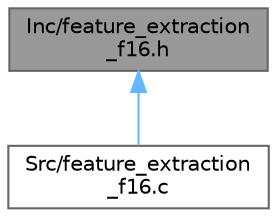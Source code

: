 digraph "Inc/feature_extraction_f16.h"
{
 // LATEX_PDF_SIZE
  bgcolor="transparent";
  edge [fontname=Helvetica,fontsize=10,labelfontname=Helvetica,labelfontsize=10];
  node [fontname=Helvetica,fontsize=10,shape=box,height=0.2,width=0.4];
  Node1 [id="Node000001",label="Inc/feature_extraction\l_f16.h",height=0.2,width=0.4,color="gray40", fillcolor="grey60", style="filled", fontcolor="black",tooltip="Header for feature_extraction_f16.c module."];
  Node1 -> Node2 [id="edge1_Node000001_Node000002",dir="back",color="steelblue1",style="solid",tooltip=" "];
  Node2 [id="Node000002",label="Src/feature_extraction\l_f16.c",height=0.2,width=0.4,color="grey40", fillcolor="white", style="filled",URL="$feature__extraction__f16_8c.html",tooltip="Spectral feature extraction functions."];
}
